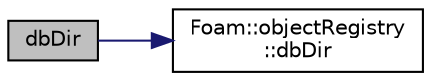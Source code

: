 digraph "dbDir"
{
  bgcolor="transparent";
  edge [fontname="Helvetica",fontsize="10",labelfontname="Helvetica",labelfontsize="10"];
  node [fontname="Helvetica",fontsize="10",shape=record];
  rankdir="LR";
  Node1 [label="dbDir",height=0.2,width=0.4,color="black", fillcolor="grey75", style="filled", fontcolor="black"];
  Node1 -> Node2 [color="midnightblue",fontsize="10",style="solid",fontname="Helvetica"];
  Node2 [label="Foam::objectRegistry\l::dbDir",height=0.2,width=0.4,color="black",URL="$a01688.html#a67b30e5633d486ff299537406b0ca471",tooltip="Local directory path of this objectRegistry relative to the time. "];
}
